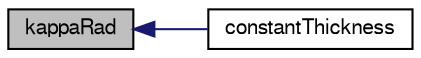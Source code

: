 digraph "kappaRad"
{
  bgcolor="transparent";
  edge [fontname="FreeSans",fontsize="10",labelfontname="FreeSans",labelfontsize="10"];
  node [fontname="FreeSans",fontsize="10",shape=record];
  rankdir="LR";
  Node313 [label="kappaRad",height=0.2,width=0.4,color="black", fillcolor="grey75", style="filled", fontcolor="black"];
  Node313 -> Node314 [dir="back",color="midnightblue",fontsize="10",style="solid",fontname="FreeSans"];
  Node314 [label="constantThickness",height=0.2,width=0.4,color="black",URL="$a29198.html#a2ddb719e1528d330215826709c46331c",tooltip="Return if region has constant thickness. "];
}
